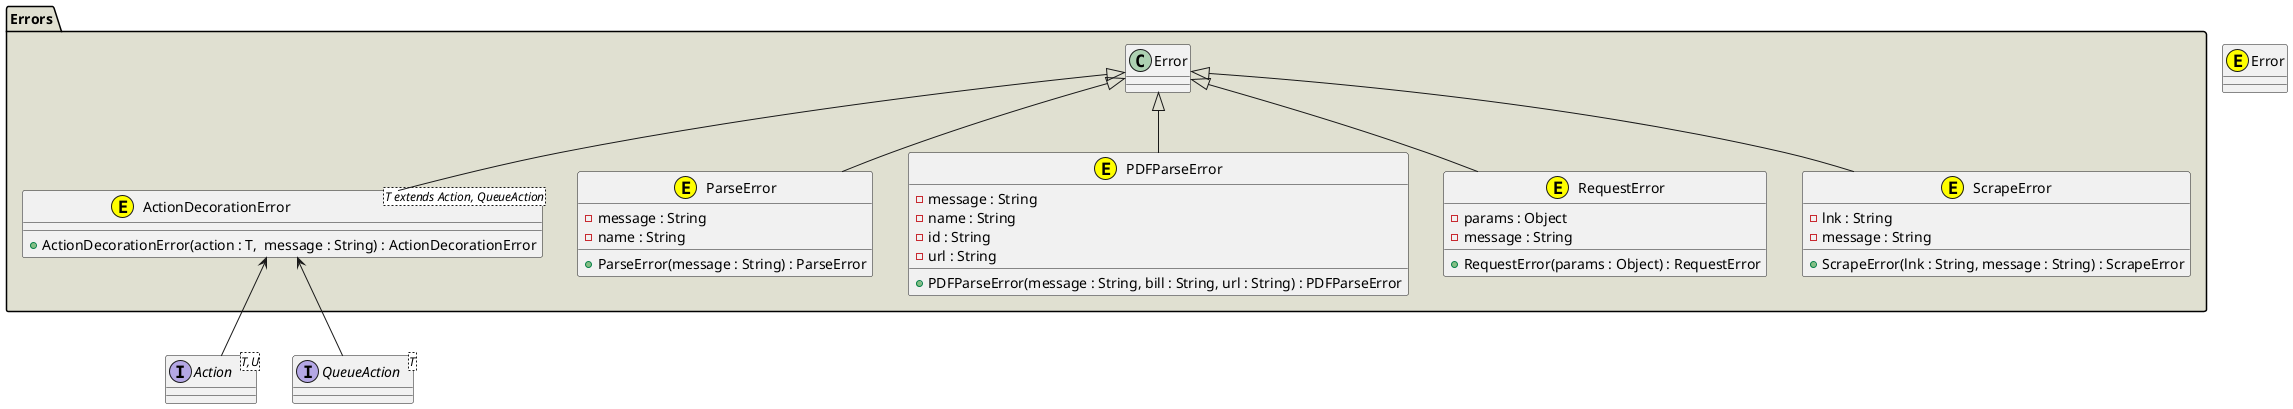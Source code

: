 @startuml
interface Action<T,U>
interface QueueAction<T>
class Error<<(E, yellow)>>

package Errors #e0e0d1 {
    class ActionDecorationError <T extends Action, QueueAction> <<(E, yellow)>> extends Error {
        + ActionDecorationError(action : T,  message : String) : ActionDecorationError
    }
    ActionDecorationError <-- Action
    ActionDecorationError <-- QueueAction

    class ParseError <<(E, yellow)>> extends Error {
        - message : String
        - name : String
        + ParseError(message : String) : ParseError
    }

    class PDFParseError <<(E, yellow)>> extends Error {
        - message : String
        - name : String
        - id : String
        - url : String
        + PDFParseError(message : String, bill : String, url : String) : PDFParseError
    }

    class RequestError <<(E, yellow)>> extends Error {
        - params : Object
        - message : String
        + RequestError(params : Object) : RequestError
    }

    class ScrapeError <<(E, yellow)>> extends Error {
        - lnk : String
        - message : String
        + ScrapeError(lnk : String, message : String) : ScrapeError
    }
}
@enduml